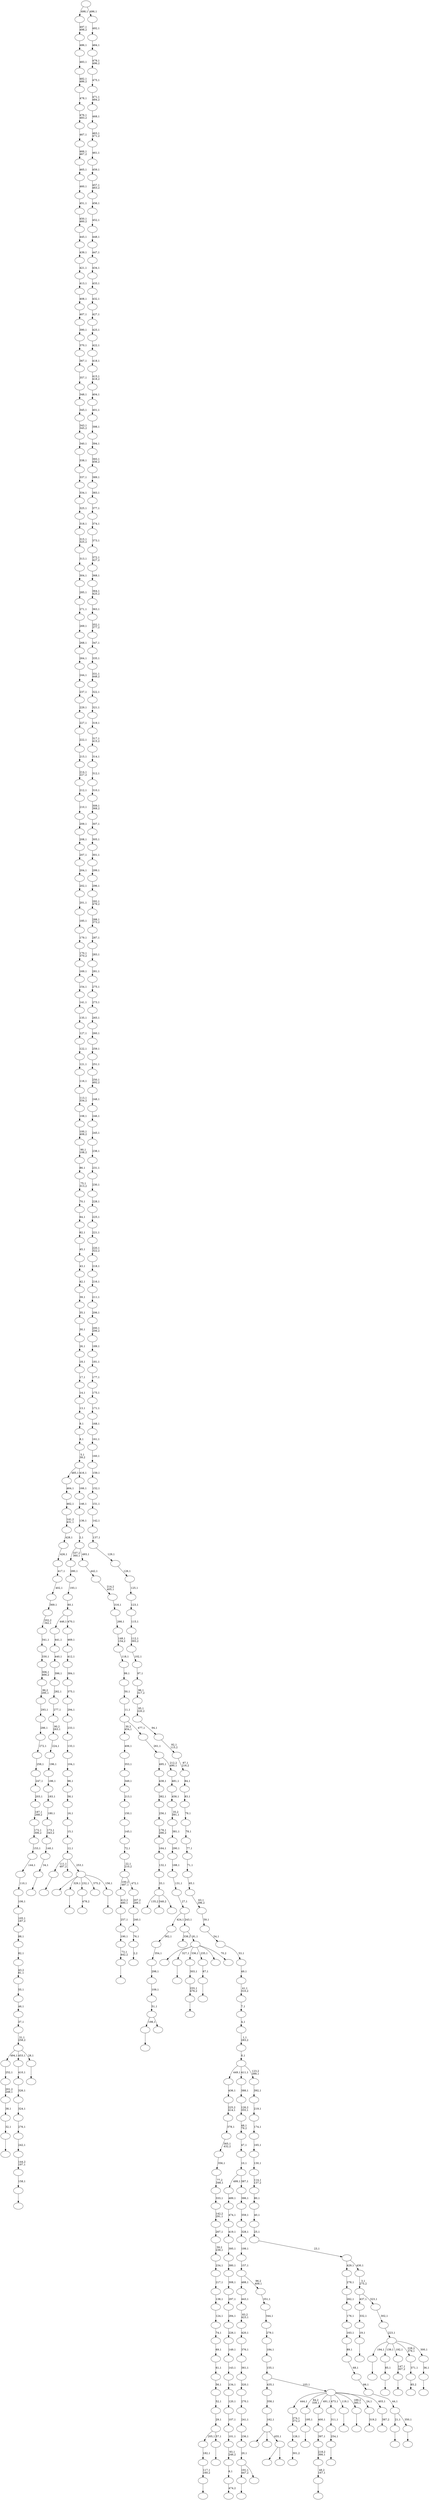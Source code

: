 digraph T {
	550 [label=""]
	549 [label=""]
	548 [label=""]
	547 [label=""]
	546 [label=""]
	545 [label=""]
	544 [label=""]
	543 [label=""]
	542 [label=""]
	541 [label=""]
	540 [label=""]
	539 [label=""]
	538 [label=""]
	537 [label=""]
	536 [label=""]
	535 [label=""]
	534 [label=""]
	533 [label=""]
	532 [label=""]
	531 [label=""]
	530 [label=""]
	529 [label=""]
	528 [label=""]
	527 [label=""]
	526 [label=""]
	525 [label=""]
	524 [label=""]
	523 [label=""]
	522 [label=""]
	521 [label=""]
	520 [label=""]
	519 [label=""]
	518 [label=""]
	517 [label=""]
	516 [label=""]
	515 [label=""]
	514 [label=""]
	513 [label=""]
	512 [label=""]
	511 [label=""]
	510 [label=""]
	509 [label=""]
	508 [label=""]
	507 [label=""]
	506 [label=""]
	505 [label=""]
	504 [label=""]
	503 [label=""]
	502 [label=""]
	501 [label=""]
	500 [label=""]
	499 [label=""]
	498 [label=""]
	497 [label=""]
	496 [label=""]
	495 [label=""]
	494 [label=""]
	493 [label=""]
	492 [label=""]
	491 [label=""]
	490 [label=""]
	489 [label=""]
	488 [label=""]
	487 [label=""]
	486 [label=""]
	485 [label=""]
	484 [label=""]
	483 [label=""]
	482 [label=""]
	481 [label=""]
	480 [label=""]
	479 [label=""]
	478 [label=""]
	477 [label=""]
	476 [label=""]
	475 [label=""]
	474 [label=""]
	473 [label=""]
	472 [label=""]
	471 [label=""]
	470 [label=""]
	469 [label=""]
	468 [label=""]
	467 [label=""]
	466 [label=""]
	465 [label=""]
	464 [label=""]
	463 [label=""]
	462 [label=""]
	461 [label=""]
	460 [label=""]
	459 [label=""]
	458 [label=""]
	457 [label=""]
	456 [label=""]
	455 [label=""]
	454 [label=""]
	453 [label=""]
	452 [label=""]
	451 [label=""]
	450 [label=""]
	449 [label=""]
	448 [label=""]
	447 [label=""]
	446 [label=""]
	445 [label=""]
	444 [label=""]
	443 [label=""]
	442 [label=""]
	441 [label=""]
	440 [label=""]
	439 [label=""]
	438 [label=""]
	437 [label=""]
	436 [label=""]
	435 [label=""]
	434 [label=""]
	433 [label=""]
	432 [label=""]
	431 [label=""]
	430 [label=""]
	429 [label=""]
	428 [label=""]
	427 [label=""]
	426 [label=""]
	425 [label=""]
	424 [label=""]
	423 [label=""]
	422 [label=""]
	421 [label=""]
	420 [label=""]
	419 [label=""]
	418 [label=""]
	417 [label=""]
	416 [label=""]
	415 [label=""]
	414 [label=""]
	413 [label=""]
	412 [label=""]
	411 [label=""]
	410 [label=""]
	409 [label=""]
	408 [label=""]
	407 [label=""]
	406 [label=""]
	405 [label=""]
	404 [label=""]
	403 [label=""]
	402 [label=""]
	401 [label=""]
	400 [label=""]
	399 [label=""]
	398 [label=""]
	397 [label=""]
	396 [label=""]
	395 [label=""]
	394 [label=""]
	393 [label=""]
	392 [label=""]
	391 [label=""]
	390 [label=""]
	389 [label=""]
	388 [label=""]
	387 [label=""]
	386 [label=""]
	385 [label=""]
	384 [label=""]
	383 [label=""]
	382 [label=""]
	381 [label=""]
	380 [label=""]
	379 [label=""]
	378 [label=""]
	377 [label=""]
	376 [label=""]
	375 [label=""]
	374 [label=""]
	373 [label=""]
	372 [label=""]
	371 [label=""]
	370 [label=""]
	369 [label=""]
	368 [label=""]
	367 [label=""]
	366 [label=""]
	365 [label=""]
	364 [label=""]
	363 [label=""]
	362 [label=""]
	361 [label=""]
	360 [label=""]
	359 [label=""]
	358 [label=""]
	357 [label=""]
	356 [label=""]
	355 [label=""]
	354 [label=""]
	353 [label=""]
	352 [label=""]
	351 [label=""]
	350 [label=""]
	349 [label=""]
	348 [label=""]
	347 [label=""]
	346 [label=""]
	345 [label=""]
	344 [label=""]
	343 [label=""]
	342 [label=""]
	341 [label=""]
	340 [label=""]
	339 [label=""]
	338 [label=""]
	337 [label=""]
	336 [label=""]
	335 [label=""]
	334 [label=""]
	333 [label=""]
	332 [label=""]
	331 [label=""]
	330 [label=""]
	329 [label=""]
	328 [label=""]
	327 [label=""]
	326 [label=""]
	325 [label=""]
	324 [label=""]
	323 [label=""]
	322 [label=""]
	321 [label=""]
	320 [label=""]
	319 [label=""]
	318 [label=""]
	317 [label=""]
	316 [label=""]
	315 [label=""]
	314 [label=""]
	313 [label=""]
	312 [label=""]
	311 [label=""]
	310 [label=""]
	309 [label=""]
	308 [label=""]
	307 [label=""]
	306 [label=""]
	305 [label=""]
	304 [label=""]
	303 [label=""]
	302 [label=""]
	301 [label=""]
	300 [label=""]
	299 [label=""]
	298 [label=""]
	297 [label=""]
	296 [label=""]
	295 [label=""]
	294 [label=""]
	293 [label=""]
	292 [label=""]
	291 [label=""]
	290 [label=""]
	289 [label=""]
	288 [label=""]
	287 [label=""]
	286 [label=""]
	285 [label=""]
	284 [label=""]
	283 [label=""]
	282 [label=""]
	281 [label=""]
	280 [label=""]
	279 [label=""]
	278 [label=""]
	277 [label=""]
	276 [label=""]
	275 [label=""]
	274 [label=""]
	273 [label=""]
	272 [label=""]
	271 [label=""]
	270 [label=""]
	269 [label=""]
	268 [label=""]
	267 [label=""]
	266 [label=""]
	265 [label=""]
	264 [label=""]
	263 [label=""]
	262 [label=""]
	261 [label=""]
	260 [label=""]
	259 [label=""]
	258 [label=""]
	257 [label=""]
	256 [label=""]
	255 [label=""]
	254 [label=""]
	253 [label=""]
	252 [label=""]
	251 [label=""]
	250 [label=""]
	249 [label=""]
	248 [label=""]
	247 [label=""]
	246 [label=""]
	245 [label=""]
	244 [label=""]
	243 [label=""]
	242 [label=""]
	241 [label=""]
	240 [label=""]
	239 [label=""]
	238 [label=""]
	237 [label=""]
	236 [label=""]
	235 [label=""]
	234 [label=""]
	233 [label=""]
	232 [label=""]
	231 [label=""]
	230 [label=""]
	229 [label=""]
	228 [label=""]
	227 [label=""]
	226 [label=""]
	225 [label=""]
	224 [label=""]
	223 [label=""]
	222 [label=""]
	221 [label=""]
	220 [label=""]
	219 [label=""]
	218 [label=""]
	217 [label=""]
	216 [label=""]
	215 [label=""]
	214 [label=""]
	213 [label=""]
	212 [label=""]
	211 [label=""]
	210 [label=""]
	209 [label=""]
	208 [label=""]
	207 [label=""]
	206 [label=""]
	205 [label=""]
	204 [label=""]
	203 [label=""]
	202 [label=""]
	201 [label=""]
	200 [label=""]
	199 [label=""]
	198 [label=""]
	197 [label=""]
	196 [label=""]
	195 [label=""]
	194 [label=""]
	193 [label=""]
	192 [label=""]
	191 [label=""]
	190 [label=""]
	189 [label=""]
	188 [label=""]
	187 [label=""]
	186 [label=""]
	185 [label=""]
	184 [label=""]
	183 [label=""]
	182 [label=""]
	181 [label=""]
	180 [label=""]
	179 [label=""]
	178 [label=""]
	177 [label=""]
	176 [label=""]
	175 [label=""]
	174 [label=""]
	173 [label=""]
	172 [label=""]
	171 [label=""]
	170 [label=""]
	169 [label=""]
	168 [label=""]
	167 [label=""]
	166 [label=""]
	165 [label=""]
	164 [label=""]
	163 [label=""]
	162 [label=""]
	161 [label=""]
	160 [label=""]
	159 [label=""]
	158 [label=""]
	157 [label=""]
	156 [label=""]
	155 [label=""]
	154 [label=""]
	153 [label=""]
	152 [label=""]
	151 [label=""]
	150 [label=""]
	149 [label=""]
	148 [label=""]
	147 [label=""]
	146 [label=""]
	145 [label=""]
	144 [label=""]
	143 [label=""]
	142 [label=""]
	141 [label=""]
	140 [label=""]
	139 [label=""]
	138 [label=""]
	137 [label=""]
	136 [label=""]
	135 [label=""]
	134 [label=""]
	133 [label=""]
	132 [label=""]
	131 [label=""]
	130 [label=""]
	129 [label=""]
	128 [label=""]
	127 [label=""]
	126 [label=""]
	125 [label=""]
	124 [label=""]
	123 [label=""]
	122 [label=""]
	121 [label=""]
	120 [label=""]
	119 [label=""]
	118 [label=""]
	117 [label=""]
	116 [label=""]
	115 [label=""]
	114 [label=""]
	113 [label=""]
	112 [label=""]
	111 [label=""]
	110 [label=""]
	109 [label=""]
	108 [label=""]
	107 [label=""]
	106 [label=""]
	105 [label=""]
	104 [label=""]
	103 [label=""]
	102 [label=""]
	101 [label=""]
	100 [label=""]
	99 [label=""]
	98 [label=""]
	97 [label=""]
	96 [label=""]
	95 [label=""]
	94 [label=""]
	93 [label=""]
	92 [label=""]
	91 [label=""]
	90 [label=""]
	89 [label=""]
	88 [label=""]
	87 [label=""]
	86 [label=""]
	85 [label=""]
	84 [label=""]
	83 [label=""]
	82 [label=""]
	81 [label=""]
	80 [label=""]
	79 [label=""]
	78 [label=""]
	77 [label=""]
	76 [label=""]
	75 [label=""]
	74 [label=""]
	73 [label=""]
	72 [label=""]
	71 [label=""]
	70 [label=""]
	69 [label=""]
	68 [label=""]
	67 [label=""]
	66 [label=""]
	65 [label=""]
	64 [label=""]
	63 [label=""]
	62 [label=""]
	61 [label=""]
	60 [label=""]
	59 [label=""]
	58 [label=""]
	57 [label=""]
	56 [label=""]
	55 [label=""]
	54 [label=""]
	53 [label=""]
	52 [label=""]
	51 [label=""]
	50 [label=""]
	49 [label=""]
	48 [label=""]
	47 [label=""]
	46 [label=""]
	45 [label=""]
	44 [label=""]
	43 [label=""]
	42 [label=""]
	41 [label=""]
	40 [label=""]
	39 [label=""]
	38 [label=""]
	37 [label=""]
	36 [label=""]
	35 [label=""]
	34 [label=""]
	33 [label=""]
	32 [label=""]
	31 [label=""]
	30 [label=""]
	29 [label=""]
	28 [label=""]
	27 [label=""]
	26 [label=""]
	25 [label=""]
	24 [label=""]
	23 [label=""]
	22 [label=""]
	21 [label=""]
	20 [label=""]
	19 [label=""]
	18 [label=""]
	17 [label=""]
	16 [label=""]
	15 [label=""]
	14 [label=""]
	13 [label=""]
	12 [label=""]
	11 [label=""]
	10 [label=""]
	9 [label=""]
	8 [label=""]
	7 [label=""]
	6 [label=""]
	5 [label=""]
	4 [label=""]
	3 [label=""]
	2 [label=""]
	1 [label=""]
	0 [label=""]
	547 -> 548 [label=""]
	544 -> 545 [label=""]
	542 -> 543 [label=""]
	541 -> 542 [label="73,1\n442,2"]
	540 -> 541 [label="190,1"]
	539 -> 540 [label="257,1"]
	538 -> 539 [label="413,2\n480,1"]
	536 -> 537 [label=""]
	535 -> 536 [label="32,1"]
	534 -> 535 [label="38,1"]
	533 -> 534 [label="201,2\n249,1"]
	532 -> 533 [label="252,1"]
	530 -> 531 [label=""]
	528 -> 529 [label=""]
	526 -> 527 [label="301,2"]
	525 -> 526 [label="128,1"]
	524 -> 525 [label="274,1\n372,2"]
	522 -> 523 [label=""]
	520 -> 521 [label=""]
	519 -> 520 [label="195,1"]
	516 -> 517 [label=""]
	514 -> 515 [label=""]
	513 -> 514 [label="117,1\n160,2"]
	512 -> 513 [label="182,1"]
	509 -> 510 [label=""]
	508 -> 512 [label="205,1"]
	508 -> 509 [label="57,1"]
	507 -> 508 [label="29,1"]
	506 -> 507 [label="52,1"]
	505 -> 506 [label="56,1"]
	504 -> 505 [label="61,1"]
	503 -> 504 [label="69,1"]
	502 -> 503 [label="74,1"]
	501 -> 502 [label="124,1"]
	500 -> 501 [label="138,1"]
	499 -> 500 [label="217,1"]
	498 -> 499 [label="234,1"]
	497 -> 498 [label="59,2\n239,1"]
	496 -> 497 [label="267,1"]
	495 -> 496 [label="142,2\n291,1"]
	494 -> 495 [label="333,1"]
	493 -> 494 [label="77,2\n346,1"]
	492 -> 493 [label="356,1"]
	491 -> 492 [label="365,1\n432,2"]
	490 -> 491 [label="378,1"]
	489 -> 490 [label="225,2\n414,1"]
	488 -> 489 [label="436,1"]
	486 -> 487 [label=""]
	485 -> 486 [label="48,2\n167,1"]
	484 -> 485 [label="218,2\n366,1"]
	483 -> 484 [label="397,1"]
	482 -> 483 [label="400,1"]
	480 -> 481 [label="478,2"]
	478 -> 479 [label=""]
	476 -> 477 [label="2,2"]
	475 -> 476 [label="76,1"]
	474 -> 475 [label="240,1"]
	473 -> 474 [label="207,2\n289,1"]
	472 -> 538 [label="100,2\n487,1"]
	472 -> 473 [label="472,1"]
	471 -> 472 [label="22,1\n210,2"]
	470 -> 471 [label="72,1"]
	469 -> 470 [label="145,1"]
	468 -> 469 [label="150,1"]
	467 -> 468 [label="213,1"]
	466 -> 467 [label="349,1"]
	465 -> 466 [label="353,1"]
	464 -> 465 [label="406,1"]
	462 -> 463 [label=""]
	461 -> 462 [label="34,1"]
	460 -> 461 [label="140,1"]
	459 -> 460 [label="173,1\n343,2"]
	458 -> 459 [label="180,1"]
	457 -> 458 [label="183,1"]
	456 -> 457 [label="186,1"]
	455 -> 456 [label="196,1"]
	454 -> 455 [label="224,1"]
	453 -> 454 [label="90,2\n263,1"]
	452 -> 453 [label="277,1"]
	451 -> 452 [label="282,1"]
	450 -> 451 [label="396,1"]
	449 -> 450 [label="440,1"]
	448 -> 449 [label="441,1"]
	446 -> 447 [label=""]
	445 -> 446 [label="85,1"]
	442 -> 443 [label=""]
	441 -> 442 [label="254,1"]
	440 -> 441 [label="311,1"]
	438 -> 439 [label=""]
	436 -> 522 [label="191,1\n447,2"]
	436 -> 437 [label=""]
	435 -> 436 [label="20,1"]
	434 -> 435 [label="236,1"]
	433 -> 434 [label="241,1"]
	432 -> 433 [label="270,1"]
	431 -> 432 [label="320,1"]
	430 -> 431 [label="361,1"]
	429 -> 430 [label="376,1"]
	428 -> 429 [label="420,1"]
	427 -> 428 [label="83,2\n423,1"]
	426 -> 427 [label="443,1"]
	424 -> 425 [label="474,2"]
	423 -> 424 [label="6,1"]
	422 -> 423 [label="93,1\n246,2"]
	421 -> 422 [label="101,1"]
	420 -> 421 [label="107,1"]
	419 -> 420 [label="120,1"]
	418 -> 419 [label="134,1"]
	417 -> 418 [label="143,1"]
	416 -> 417 [label="149,1"]
	415 -> 416 [label="226,1"]
	414 -> 415 [label="284,1"]
	413 -> 414 [label="297,1"]
	412 -> 413 [label="308,1"]
	411 -> 412 [label="380,1"]
	410 -> 411 [label="395,1"]
	409 -> 410 [label="419,1"]
	408 -> 409 [label="474,1"]
	407 -> 408 [label="489,1"]
	405 -> 546 [label="135,2"]
	405 -> 511 [label="348,2"]
	405 -> 406 [label=""]
	404 -> 405 [label="33,1"]
	403 -> 404 [label="132,1"]
	402 -> 403 [label="164,1"]
	401 -> 402 [label="178,1\n266,2"]
	400 -> 401 [label="256,1"]
	399 -> 400 [label="382,1"]
	398 -> 399 [label="438,1"]
	394 -> 544 [label="198,1"]
	394 -> 395 [label=""]
	393 -> 394 [label="51,1"]
	392 -> 393 [label="109,1"]
	391 -> 392 [label="298,1"]
	390 -> 391 [label="354,1"]
	389 -> 390 [label="362,1"]
	386 -> 387 [label=""]
	385 -> 386 [label="158,1"]
	384 -> 385 [label="144,2\n197,1"]
	383 -> 384 [label="242,1"]
	382 -> 383 [label="276,1"]
	381 -> 382 [label="324,1"]
	380 -> 381 [label="326,1"]
	379 -> 380 [label="410,1"]
	377 -> 378 [label=""]
	376 -> 377 [label="19,1"]
	375 -> 376 [label="332,1"]
	373 -> 374 [label=""]
	372 -> 373 [label="147,1\n307,2"]
	370 -> 371 [label="65,2"]
	369 -> 370 [label="371,1"]
	367 -> 550 [label=""]
	367 -> 368 [label=""]
	366 -> 444 [label=""]
	366 -> 397 [label=""]
	366 -> 367 [label="455,1"]
	365 -> 366 [label="162,1"]
	364 -> 365 [label="358,1"]
	362 -> 363 [label=""]
	360 -> 361 [label=""]
	359 -> 360 [label="255,1\n476,2"]
	358 -> 359 [label="303,1"]
	356 -> 357 [label=""]
	355 -> 530 [label="21,1"]
	355 -> 356 [label="350,1"]
	354 -> 355 [label="44,1"]
	353 -> 354 [label="66,1"]
	352 -> 353 [label="68,1"]
	351 -> 352 [label="89,1"]
	350 -> 351 [label="163,1"]
	349 -> 350 [label="176,1"]
	348 -> 349 [label="262,1"]
	347 -> 348 [label="278,1"]
	345 -> 346 [label=""]
	344 -> 532 [label="494,1"]
	344 -> 379 [label="453,1"]
	344 -> 345 [label="28,1"]
	343 -> 344 [label="31,1\n258,2"]
	342 -> 343 [label="37,1"]
	341 -> 342 [label="46,1"]
	340 -> 341 [label="55,1"]
	339 -> 340 [label="43,2\n81,1"]
	338 -> 339 [label="82,1"]
	337 -> 338 [label="88,1"]
	336 -> 337 [label="105,1\n187,2"]
	335 -> 336 [label="106,1"]
	334 -> 335 [label="110,1"]
	333 -> 334 [label="144,1"]
	332 -> 333 [label="153,1"]
	331 -> 332 [label="172,1\n306,2"]
	330 -> 331 [label="187,1\n268,2"]
	329 -> 330 [label="203,1"]
	328 -> 329 [label="247,1"]
	327 -> 328 [label="258,1"]
	326 -> 327 [label="272,1"]
	325 -> 326 [label="286,1"]
	324 -> 325 [label="293,1"]
	323 -> 324 [label="86,2\n295,1"]
	322 -> 323 [label="306,1\n466,2"]
	321 -> 322 [label="330,1"]
	320 -> 321 [label="341,1"]
	319 -> 320 [label="202,2\n342,1"]
	318 -> 319 [label="369,1"]
	317 -> 318 [label="402,1"]
	316 -> 317 [label="417,1"]
	315 -> 316 [label="426,1"]
	314 -> 315 [label="428,1"]
	313 -> 314 [label="141,2\n431,1"]
	312 -> 313 [label="462,1"]
	311 -> 312 [label="464,1"]
	309 -> 310 [label="319,2"]
	307 -> 308 [label=""]
	306 -> 518 [label=""]
	306 -> 516 [label="329,1"]
	306 -> 480 [label="232,1"]
	306 -> 396 [label="375,2"]
	306 -> 307 [label="156,1"]
	305 -> 478 [label="111,1\n497,2"]
	305 -> 388 [label=""]
	305 -> 306 [label="253,1"]
	304 -> 305 [label="12,1"]
	303 -> 304 [label="15,1"]
	302 -> 303 [label="16,1"]
	301 -> 302 [label="58,1"]
	300 -> 301 [label="98,1"]
	299 -> 300 [label="104,1"]
	298 -> 299 [label="133,1"]
	297 -> 298 [label="233,1"]
	296 -> 297 [label="294,1"]
	295 -> 296 [label="375,1"]
	294 -> 295 [label="384,1"]
	293 -> 294 [label="412,1"]
	292 -> 293 [label="469,1"]
	291 -> 448 [label="446,1"]
	291 -> 292 [label="470,1"]
	290 -> 291 [label="60,1"]
	289 -> 290 [label="193,1"]
	288 -> 289 [label="280,1"]
	286 -> 287 [label=""]
	285 -> 286 [label="67,1"]
	283 -> 284 [label="387,2"]
	282 -> 524 [label="444,1"]
	282 -> 519 [label="84,2\n339,1"]
	282 -> 482 [label="491,1"]
	282 -> 440 [label="473,1"]
	282 -> 438 [label="119,1"]
	282 -> 362 [label="189,2\n385,1"]
	282 -> 309 [label="24,1"]
	282 -> 283 [label="403,1"]
	281 -> 364 [label="435,1"]
	281 -> 282 [label="103,1"]
	280 -> 281 [label="155,1"]
	279 -> 280 [label="184,1"]
	278 -> 279 [label="279,1"]
	277 -> 278 [label="344,1"]
	276 -> 277 [label="351,1"]
	275 -> 426 [label="488,1"]
	275 -> 276 [label="96,2\n409,1"]
	274 -> 275 [label="157,1"]
	273 -> 274 [label="199,1"]
	272 -> 273 [label="328,1"]
	271 -> 272 [label="359,1"]
	270 -> 271 [label="386,1"]
	269 -> 407 [label="499,1"]
	269 -> 270 [label="387,1"]
	268 -> 269 [label="10,1"]
	267 -> 268 [label="47,1"]
	266 -> 267 [label="48,1\n79,2"]
	265 -> 266 [label="126,2\n355,1"]
	264 -> 265 [label="388,1"]
	260 -> 549 [label=""]
	260 -> 528 [label="327,1"]
	260 -> 358 [label="336,1"]
	260 -> 285 [label="235,1"]
	260 -> 263 [label=""]
	260 -> 261 [label="70,2"]
	259 -> 262 [label="338,2"]
	259 -> 260 [label="91,1"]
	258 -> 389 [label="424,1"]
	258 -> 259 [label="243,1"]
	257 -> 258 [label="27,1"]
	256 -> 257 [label="131,1"]
	255 -> 256 [label="188,1"]
	254 -> 255 [label="290,1"]
	253 -> 254 [label="381,1"]
	252 -> 253 [label="35,2\n391,1"]
	251 -> 252 [label="458,1"]
	250 -> 251 [label="481,1"]
	249 -> 398 [label="495,1"]
	249 -> 250 [label="212,2\n490,1"]
	248 -> 249 [label="261,1"]
	247 -> 464 [label="30,2\n454,1"]
	247 -> 248 [label="477,1"]
	246 -> 247 [label="11,1"]
	245 -> 246 [label="50,1"]
	244 -> 245 [label="99,1"]
	243 -> 244 [label="118,1"]
	242 -> 243 [label="148,1\n154,2"]
	241 -> 242 [label="266,1"]
	240 -> 241 [label="316,1"]
	239 -> 240 [label="214,2\n405,1"]
	238 -> 239 [label="442,1"]
	237 -> 288 [label="337,2\n360,1"]
	237 -> 238 [label="493,1"]
	236 -> 237 [label="2,1"]
	235 -> 236 [label="136,1"]
	234 -> 235 [label="146,1"]
	233 -> 234 [label="166,1"]
	232 -> 311 [label="485,1"]
	232 -> 233 [label="416,1"]
	231 -> 232 [label="5,1\n39,2"]
	230 -> 231 [label="8,1"]
	229 -> 230 [label="9,1"]
	228 -> 229 [label="13,1"]
	227 -> 228 [label="14,1"]
	226 -> 227 [label="17,1"]
	225 -> 226 [label="18,1"]
	224 -> 225 [label="26,1"]
	223 -> 224 [label="30,1"]
	222 -> 223 [label="35,1"]
	221 -> 222 [label="39,1"]
	220 -> 221 [label="42,1"]
	219 -> 220 [label="43,1"]
	218 -> 219 [label="45,1"]
	217 -> 218 [label="62,1"]
	216 -> 217 [label="64,1"]
	215 -> 216 [label="70,1"]
	214 -> 215 [label="75,1\n313,2"]
	213 -> 214 [label="86,1"]
	212 -> 213 [label="90,1\n108,2"]
	211 -> 212 [label="100,1\n408,2"]
	210 -> 211 [label="108,1"]
	209 -> 210 [label="113,1\n334,2"]
	208 -> 209 [label="116,1"]
	207 -> 208 [label="121,1"]
	206 -> 207 [label="122,1"]
	205 -> 206 [label="127,1"]
	204 -> 205 [label="135,1"]
	203 -> 204 [label="141,1"]
	202 -> 203 [label="154,1"]
	201 -> 202 [label="169,1"]
	200 -> 201 [label="170,1\n370,2"]
	199 -> 200 [label="179,1"]
	198 -> 199 [label="185,1"]
	197 -> 198 [label="201,1"]
	196 -> 197 [label="202,1"]
	195 -> 196 [label="204,1"]
	194 -> 195 [label="207,1"]
	193 -> 194 [label="208,1"]
	192 -> 193 [label="209,1"]
	191 -> 192 [label="210,1"]
	190 -> 191 [label="212,1"]
	189 -> 190 [label="214,1\n227,2"]
	188 -> 189 [label="215,1"]
	187 -> 188 [label="222,1"]
	186 -> 187 [label="227,1"]
	185 -> 186 [label="229,1"]
	184 -> 185 [label="237,1"]
	183 -> 184 [label="244,1"]
	182 -> 183 [label="264,1"]
	181 -> 182 [label="268,1"]
	180 -> 181 [label="269,1"]
	179 -> 180 [label="271,1"]
	178 -> 179 [label="285,1"]
	177 -> 178 [label="304,1"]
	176 -> 177 [label="313,1"]
	175 -> 176 [label="315,1\n325,2"]
	174 -> 175 [label="318,1"]
	173 -> 174 [label="325,1"]
	172 -> 173 [label="334,1"]
	171 -> 172 [label="337,1"]
	170 -> 171 [label="338,1"]
	169 -> 170 [label="340,1"]
	168 -> 169 [label="343,1\n345,2"]
	167 -> 168 [label="345,1"]
	166 -> 167 [label="348,1"]
	165 -> 166 [label="357,1"]
	164 -> 165 [label="367,1"]
	163 -> 164 [label="370,1"]
	162 -> 163 [label="390,1"]
	161 -> 162 [label="407,1"]
	160 -> 161 [label="408,1"]
	159 -> 160 [label="413,1"]
	158 -> 159 [label="421,1"]
	157 -> 158 [label="439,1"]
	156 -> 157 [label="445,1"]
	155 -> 156 [label="450,1\n460,2"]
	154 -> 155 [label="451,1"]
	153 -> 154 [label="460,1"]
	152 -> 153 [label="465,1"]
	151 -> 152 [label="466,1\n467,2"]
	150 -> 151 [label="467,1"]
	149 -> 150 [label="476,1\n483,2"]
	148 -> 149 [label="478,1"]
	147 -> 148 [label="482,1\n486,2"]
	146 -> 147 [label="483,1"]
	145 -> 146 [label="486,1"]
	144 -> 145 [label="497,1\n498,2"]
	142 -> 143 [label=""]
	141 -> 142 [label="36,1"]
	140 -> 547 [label="194,1"]
	140 -> 445 [label="139,1"]
	140 -> 372 [label="192,1"]
	140 -> 369 [label="228,2\n379,1"]
	140 -> 141 [label="300,1"]
	139 -> 140 [label="223,1"]
	138 -> 139 [label="302,1"]
	137 -> 375 [label="437,1"]
	137 -> 138 [label="323,1"]
	136 -> 137 [label="3,1\n275,2"]
	135 -> 347 [label="429,1"]
	135 -> 136 [label="430,1"]
	134 -> 135 [label="23,1"]
	133 -> 134 [label="25,1"]
	132 -> 133 [label="40,1"]
	131 -> 132 [label="80,1"]
	130 -> 131 [label="114,1\n137,2"]
	129 -> 130 [label="130,1"]
	128 -> 129 [label="165,1"]
	127 -> 128 [label="174,1"]
	126 -> 127 [label="219,1"]
	125 -> 126 [label="392,1"]
	124 -> 488 [label="449,1"]
	124 -> 264 [label="411,1"]
	124 -> 125 [label="123,2\n399,1"]
	123 -> 124 [label="0,1"]
	122 -> 123 [label="1,1\n283,2"]
	121 -> 122 [label="4,1"]
	120 -> 121 [label="7,1"]
	119 -> 120 [label="41,1\n310,2"]
	118 -> 119 [label="49,1"]
	117 -> 118 [label="53,1"]
	116 -> 117 [label="54,1"]
	115 -> 116 [label="59,1"]
	114 -> 115 [label="63,1\n296,2"]
	113 -> 114 [label="65,1"]
	112 -> 113 [label="71,1"]
	111 -> 112 [label="77,1"]
	110 -> 111 [label="78,1"]
	109 -> 110 [label="79,1"]
	108 -> 109 [label="83,1"]
	107 -> 108 [label="84,1"]
	106 -> 107 [label="87,1\n216,2"]
	105 -> 106 [label="92,1\n115,2"]
	104 -> 105 [label="94,1"]
	103 -> 104 [label="95,1\n220,2"]
	102 -> 103 [label="96,1\n317,2"]
	101 -> 102 [label="97,1"]
	100 -> 101 [label="102,1"]
	99 -> 100 [label="112,1\n393,2"]
	98 -> 99 [label="115,1"]
	97 -> 98 [label="123,1"]
	96 -> 97 [label="125,1"]
	95 -> 96 [label="126,1"]
	94 -> 95 [label="129,1"]
	93 -> 94 [label="137,1"]
	92 -> 93 [label="142,1"]
	91 -> 92 [label="151,1"]
	90 -> 91 [label="152,1"]
	89 -> 90 [label="159,1"]
	88 -> 89 [label="160,1"]
	87 -> 88 [label="161,1"]
	86 -> 87 [label="168,1"]
	85 -> 86 [label="171,1"]
	84 -> 85 [label="175,1"]
	83 -> 84 [label="177,1"]
	82 -> 83 [label="181,1"]
	81 -> 82 [label="189,1"]
	80 -> 81 [label="200,1\n206,2"]
	79 -> 80 [label="206,1"]
	78 -> 79 [label="211,1"]
	77 -> 78 [label="216,1"]
	76 -> 77 [label="218,1"]
	75 -> 76 [label="220,1\n322,2"]
	74 -> 75 [label="221,1"]
	73 -> 74 [label="225,1"]
	72 -> 73 [label="228,1"]
	71 -> 72 [label="230,1"]
	70 -> 71 [label="231,1"]
	69 -> 70 [label="238,1"]
	68 -> 69 [label="245,1"]
	67 -> 68 [label="246,1"]
	66 -> 67 [label="248,1"]
	65 -> 66 [label="250,1\n492,2"]
	64 -> 65 [label="251,1"]
	63 -> 64 [label="259,1"]
	62 -> 63 [label="260,1"]
	61 -> 62 [label="265,1"]
	60 -> 61 [label="273,1"]
	59 -> 60 [label="275,1"]
	58 -> 59 [label="281,1"]
	57 -> 58 [label="283,1"]
	56 -> 57 [label="287,1"]
	55 -> 56 [label="288,1\n373,2"]
	54 -> 55 [label="292,1\n479,2"]
	53 -> 54 [label="296,1"]
	52 -> 53 [label="299,1"]
	51 -> 52 [label="301,1"]
	50 -> 51 [label="305,1"]
	49 -> 50 [label="307,1"]
	48 -> 49 [label="309,1\n368,2"]
	47 -> 48 [label="310,1"]
	46 -> 47 [label="312,1"]
	45 -> 46 [label="314,1"]
	44 -> 45 [label="317,1\n415,2"]
	43 -> 44 [label="319,1"]
	42 -> 43 [label="321,1"]
	41 -> 42 [label="322,1"]
	40 -> 41 [label="331,1\n448,2"]
	39 -> 40 [label="335,1"]
	38 -> 39 [label="347,1"]
	37 -> 38 [label="352,1\n377,2"]
	36 -> 37 [label="363,1"]
	35 -> 36 [label="364,1\n425,2"]
	34 -> 35 [label="368,1"]
	33 -> 34 [label="372,1\n427,2"]
	32 -> 33 [label="373,1"]
	31 -> 32 [label="374,1"]
	30 -> 31 [label="377,1"]
	29 -> 30 [label="383,1"]
	28 -> 29 [label="389,1"]
	27 -> 28 [label="393,1\n456,2"]
	26 -> 27 [label="394,1"]
	25 -> 26 [label="398,1"]
	24 -> 25 [label="401,1"]
	23 -> 24 [label="404,1"]
	22 -> 23 [label="415,1\n418,2"]
	21 -> 22 [label="418,1"]
	20 -> 21 [label="422,1"]
	19 -> 20 [label="425,1"]
	18 -> 19 [label="427,1"]
	17 -> 18 [label="432,1"]
	16 -> 17 [label="433,1"]
	15 -> 16 [label="434,1"]
	14 -> 15 [label="447,1"]
	13 -> 14 [label="448,1"]
	12 -> 13 [label="452,1"]
	11 -> 12 [label="456,1"]
	10 -> 11 [label="457,1\n463,2"]
	9 -> 10 [label="459,1"]
	8 -> 9 [label="461,1"]
	7 -> 8 [label="463,1\n471,2"]
	6 -> 7 [label="468,1"]
	5 -> 6 [label="471,1\n484,2"]
	4 -> 5 [label="475,1"]
	3 -> 4 [label="479,1\n496,2"]
	2 -> 3 [label="484,1"]
	1 -> 2 [label="492,1"]
	0 -> 144 [label="498,1"]
	0 -> 1 [label="496,1"]
}
